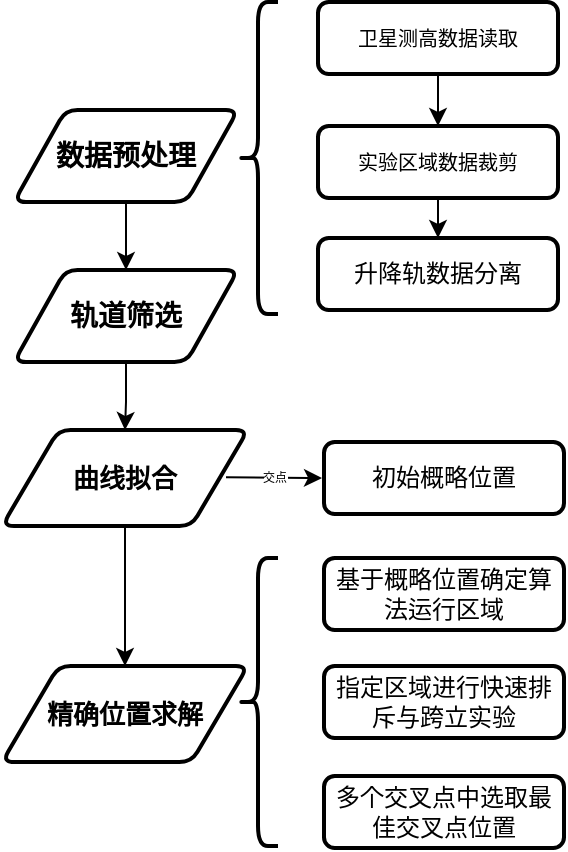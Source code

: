 <mxfile version="17.4.0" type="github">
  <diagram id="6a731a19-8d31-9384-78a2-239565b7b9f0" name="Page-1">
    <mxGraphModel dx="2062" dy="1581" grid="1" gridSize="16" guides="1" tooltips="1" connect="1" arrows="1" fold="1" page="1" pageScale="1" pageWidth="1169" pageHeight="827" math="0" shadow="0">
      <root>
        <mxCell id="0" />
        <mxCell id="1" parent="0" />
        <mxCell id="M5qcfiASDxKdmmBG2hC3-86" style="edgeStyle=orthogonalEdgeStyle;rounded=0;orthogonalLoop=1;jettySize=auto;html=1;entryX=0.5;entryY=0;entryDx=0;entryDy=0;fontFamily=Helvetica;fontSize=14;fontColor=default;exitX=0.5;exitY=1;exitDx=0;exitDy=0;" parent="1" source="M5qcfiASDxKdmmBG2hC3-76" target="M5qcfiASDxKdmmBG2hC3-77" edge="1">
          <mxGeometry relative="1" as="geometry">
            <mxPoint x="216" y="-476" as="sourcePoint" />
            <mxPoint x="216" y="-426" as="targetPoint" />
            <Array as="points">
              <mxPoint x="222" y="-458" />
              <mxPoint x="222" y="-458" />
            </Array>
          </mxGeometry>
        </mxCell>
        <mxCell id="M5qcfiASDxKdmmBG2hC3-76" value="&lt;b style=&quot;font-size: 12px&quot;&gt;&lt;font face=&quot;Noto Sans Simplified Chinese&quot; data-font-src=&quot;https://fonts.googleapis.com/css?family=Noto+Sans+Simplified+Chinese&quot; style=&quot;font-size: 14px&quot;&gt;数据预处理&lt;/font&gt;&lt;/b&gt;" style="shape=parallelogram;html=1;strokeWidth=2;perimeter=parallelogramPerimeter;whiteSpace=wrap;rounded=1;arcSize=12;size=0.23;fontFamily=Helvetica;fontSize=14;fontColor=default;fillColor=none;gradientDirection=north;" parent="1" vertex="1">
          <mxGeometry x="166" y="-522" width="112" height="46" as="geometry" />
        </mxCell>
        <mxCell id="M5qcfiASDxKdmmBG2hC3-77" value="&lt;font face=&quot;Noto Sans Simplified Chinese&quot;&gt;&lt;b&gt;轨道筛选&lt;/b&gt;&lt;/font&gt;" style="shape=parallelogram;html=1;strokeWidth=2;perimeter=parallelogramPerimeter;whiteSpace=wrap;rounded=1;arcSize=12;size=0.23;fontFamily=Helvetica;fontSize=14;fontColor=default;fillColor=none;gradientDirection=north;" parent="1" vertex="1">
          <mxGeometry x="166" y="-442" width="112" height="46" as="geometry" />
        </mxCell>
        <mxCell id="M5qcfiASDxKdmmBG2hC3-82" style="edgeStyle=orthogonalEdgeStyle;rounded=0;orthogonalLoop=1;jettySize=auto;html=1;exitX=0.5;exitY=1;exitDx=0;exitDy=0;entryX=0.5;entryY=0;entryDx=0;entryDy=0;fontFamily=Helvetica;fontSize=14;fontColor=default;" parent="1" source="M5qcfiASDxKdmmBG2hC3-78" target="M5qcfiASDxKdmmBG2hC3-79" edge="1">
          <mxGeometry relative="1" as="geometry" />
        </mxCell>
        <mxCell id="M5qcfiASDxKdmmBG2hC3-78" value="&lt;p&gt;&lt;span style=&quot;font-family: &amp;#34;noto sans simplified chinese&amp;#34;&quot;&gt;&lt;font style=&quot;font-size: 10px&quot;&gt;卫星测高数据读取&lt;/font&gt;&lt;/span&gt;&lt;/p&gt;" style="rounded=1;whiteSpace=wrap;html=1;fontFamily=Helvetica;fontSize=12;fontColor=default;strokeColor=default;strokeWidth=2;fillColor=none;gradientDirection=north;" parent="1" vertex="1">
          <mxGeometry x="318" y="-576" width="120" height="36" as="geometry" />
        </mxCell>
        <mxCell id="M5qcfiASDxKdmmBG2hC3-83" style="edgeStyle=orthogonalEdgeStyle;rounded=0;orthogonalLoop=1;jettySize=auto;html=1;exitX=0.5;exitY=1;exitDx=0;exitDy=0;fontFamily=Helvetica;fontSize=14;fontColor=default;" parent="1" source="M5qcfiASDxKdmmBG2hC3-79" target="M5qcfiASDxKdmmBG2hC3-80" edge="1">
          <mxGeometry relative="1" as="geometry" />
        </mxCell>
        <mxCell id="M5qcfiASDxKdmmBG2hC3-79" value="&lt;span style=&quot;font-family: &amp;#34;noto sans simplified chinese&amp;#34; ; font-size: 10px&quot;&gt;实验区域数据裁剪&lt;/span&gt;" style="rounded=1;whiteSpace=wrap;html=1;fontFamily=Helvetica;fontSize=12;fontColor=default;strokeColor=default;strokeWidth=2;fillColor=none;gradientDirection=north;" parent="1" vertex="1">
          <mxGeometry x="318" y="-514" width="120" height="36" as="geometry" />
        </mxCell>
        <mxCell id="M5qcfiASDxKdmmBG2hC3-80" value="&lt;span style=&quot;font-family: &amp;#34;noto sans simplified chinese&amp;#34;&quot;&gt;升降轨数据分离&lt;/span&gt;" style="rounded=1;whiteSpace=wrap;html=1;fontFamily=Helvetica;fontSize=12;fontColor=default;strokeColor=default;strokeWidth=2;fillColor=none;gradientDirection=north;" parent="1" vertex="1">
          <mxGeometry x="318" y="-458" width="120" height="36" as="geometry" />
        </mxCell>
        <mxCell id="M5qcfiASDxKdmmBG2hC3-87" value="" style="shape=curlyBracket;whiteSpace=wrap;html=1;rounded=1;fontFamily=Helvetica;fontSize=14;fontColor=default;strokeColor=default;strokeWidth=2;fillColor=none;gradientDirection=north;" parent="1" vertex="1">
          <mxGeometry x="278" y="-576" width="20" height="156" as="geometry" />
        </mxCell>
        <mxCell id="M5qcfiASDxKdmmBG2hC3-88" value="&lt;p style=&quot;font-size: 13px&quot;&gt;&lt;font style=&quot;font-size: 13px&quot;&gt;&lt;font style=&quot;font-size: 13px&quot;&gt;&lt;b&gt;曲线拟合&lt;/b&gt;&lt;/font&gt;&lt;/font&gt;&lt;/p&gt;" style="shape=parallelogram;html=1;strokeWidth=2;perimeter=parallelogramPerimeter;whiteSpace=wrap;rounded=1;arcSize=12;size=0.23;fontFamily=Helvetica;fontSize=14;fontColor=default;fillColor=none;gradientDirection=north;align=center;" parent="1" vertex="1">
          <mxGeometry x="160" y="-362" width="123" height="48" as="geometry" />
        </mxCell>
        <mxCell id="M5qcfiASDxKdmmBG2hC3-89" style="edgeStyle=orthogonalEdgeStyle;rounded=0;orthogonalLoop=1;jettySize=auto;html=1;entryX=0.5;entryY=0;entryDx=0;entryDy=0;fontFamily=Helvetica;fontSize=14;fontColor=default;" parent="1" source="M5qcfiASDxKdmmBG2hC3-77" target="M5qcfiASDxKdmmBG2hC3-88" edge="1">
          <mxGeometry relative="1" as="geometry">
            <mxPoint x="232.0" y="-460" as="sourcePoint" />
            <mxPoint x="232.064" y="-426.782" as="targetPoint" />
            <Array as="points" />
          </mxGeometry>
        </mxCell>
        <mxCell id="M5qcfiASDxKdmmBG2hC3-90" value="&lt;p style=&quot;font-size: 13px&quot;&gt;&lt;b&gt;精确位置求解&lt;/b&gt;&lt;/p&gt;" style="shape=parallelogram;html=1;strokeWidth=2;perimeter=parallelogramPerimeter;whiteSpace=wrap;rounded=1;arcSize=12;size=0.23;fontFamily=Helvetica;fontSize=14;fontColor=default;fillColor=none;gradientDirection=north;align=center;" parent="1" vertex="1">
          <mxGeometry x="160" y="-244" width="123" height="48" as="geometry" />
        </mxCell>
        <mxCell id="M5qcfiASDxKdmmBG2hC3-93" value="&lt;font face=&quot;noto sans simplified chinese&quot;&gt;初始概略位置&lt;/font&gt;" style="rounded=1;whiteSpace=wrap;html=1;fontFamily=Helvetica;fontSize=12;fontColor=default;strokeColor=default;strokeWidth=2;fillColor=none;gradientDirection=north;" parent="1" vertex="1">
          <mxGeometry x="321" y="-356" width="120" height="36" as="geometry" />
        </mxCell>
        <mxCell id="M5qcfiASDxKdmmBG2hC3-94" value="" style="shape=curlyBracket;whiteSpace=wrap;html=1;rounded=1;fontFamily=Helvetica;fontSize=14;fontColor=default;strokeColor=default;strokeWidth=2;fillColor=none;gradientDirection=north;" parent="1" vertex="1">
          <mxGeometry x="278" y="-298" width="20" height="144" as="geometry" />
        </mxCell>
        <mxCell id="M5qcfiASDxKdmmBG2hC3-97" value="&lt;font face=&quot;noto sans simplified chinese&quot;&gt;基于概略位置确定算法运行区域&lt;/font&gt;" style="rounded=1;whiteSpace=wrap;html=1;fontFamily=Helvetica;fontSize=12;fontColor=default;strokeColor=default;strokeWidth=2;fillColor=none;gradientDirection=north;" parent="1" vertex="1">
          <mxGeometry x="321" y="-298" width="120" height="36" as="geometry" />
        </mxCell>
        <mxCell id="M5qcfiASDxKdmmBG2hC3-98" value="&lt;font face=&quot;noto sans simplified chinese&quot;&gt;指定区域进行快速排斥与跨立实验&lt;/font&gt;" style="rounded=1;whiteSpace=wrap;html=1;fontFamily=Helvetica;fontSize=12;fontColor=default;strokeColor=default;strokeWidth=2;fillColor=none;gradientDirection=north;" parent="1" vertex="1">
          <mxGeometry x="321" y="-244" width="120" height="36" as="geometry" />
        </mxCell>
        <mxCell id="M5qcfiASDxKdmmBG2hC3-99" value="&lt;font face=&quot;noto sans simplified chinese&quot;&gt;多个交叉点中选取最佳交叉点位置&lt;/font&gt;" style="rounded=1;whiteSpace=wrap;html=1;fontFamily=Helvetica;fontSize=12;fontColor=default;strokeColor=default;strokeWidth=2;fillColor=none;gradientDirection=north;" parent="1" vertex="1">
          <mxGeometry x="321" y="-189" width="120" height="36" as="geometry" />
        </mxCell>
        <mxCell id="M5qcfiASDxKdmmBG2hC3-100" style="edgeStyle=orthogonalEdgeStyle;rounded=0;orthogonalLoop=1;jettySize=auto;html=1;fontFamily=Helvetica;fontSize=14;fontColor=default;exitX=0.5;exitY=1;exitDx=0;exitDy=0;" parent="1" source="M5qcfiASDxKdmmBG2hC3-88" target="M5qcfiASDxKdmmBG2hC3-90" edge="1">
          <mxGeometry relative="1" as="geometry">
            <mxPoint x="238" y="-380" as="sourcePoint" />
            <mxPoint x="237.5" y="-346" as="targetPoint" />
            <Array as="points" />
          </mxGeometry>
        </mxCell>
        <mxCell id="M5qcfiASDxKdmmBG2hC3-103" value="" style="endArrow=classic;html=1;rounded=0;fontFamily=Helvetica;fontSize=13;fontColor=default;" parent="1" edge="1">
          <mxGeometry relative="1" as="geometry">
            <mxPoint x="272" y="-338.33" as="sourcePoint" />
            <mxPoint x="320" y="-338" as="targetPoint" />
          </mxGeometry>
        </mxCell>
        <mxCell id="M5qcfiASDxKdmmBG2hC3-104" value="交点" style="edgeLabel;resizable=0;html=1;align=center;verticalAlign=middle;fontFamily=Helvetica;fontSize=6;fontColor=default;strokeColor=default;strokeWidth=2;fillColor=none;gradientDirection=north;" parent="M5qcfiASDxKdmmBG2hC3-103" connectable="0" vertex="1">
          <mxGeometry relative="1" as="geometry" />
        </mxCell>
      </root>
    </mxGraphModel>
  </diagram>
</mxfile>
